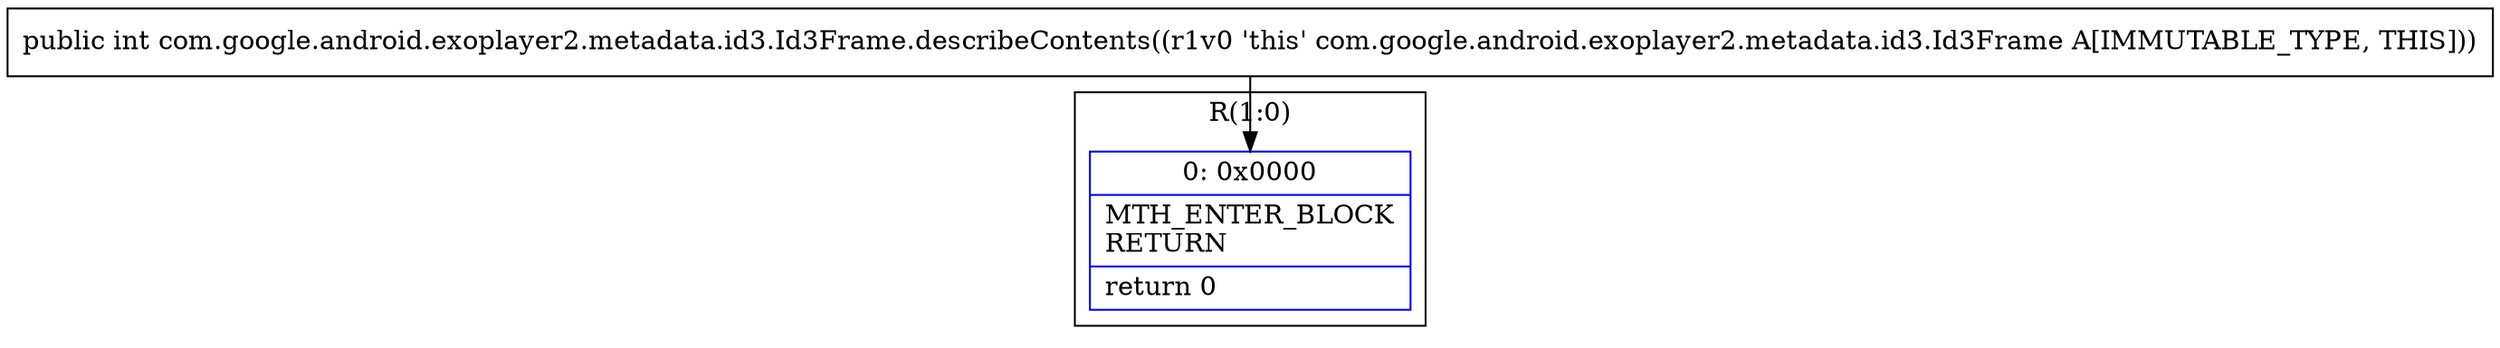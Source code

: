 digraph "CFG forcom.google.android.exoplayer2.metadata.id3.Id3Frame.describeContents()I" {
subgraph cluster_Region_2091902616 {
label = "R(1:0)";
node [shape=record,color=blue];
Node_0 [shape=record,label="{0\:\ 0x0000|MTH_ENTER_BLOCK\lRETURN\l|return 0\l}"];
}
MethodNode[shape=record,label="{public int com.google.android.exoplayer2.metadata.id3.Id3Frame.describeContents((r1v0 'this' com.google.android.exoplayer2.metadata.id3.Id3Frame A[IMMUTABLE_TYPE, THIS])) }"];
MethodNode -> Node_0;
}

